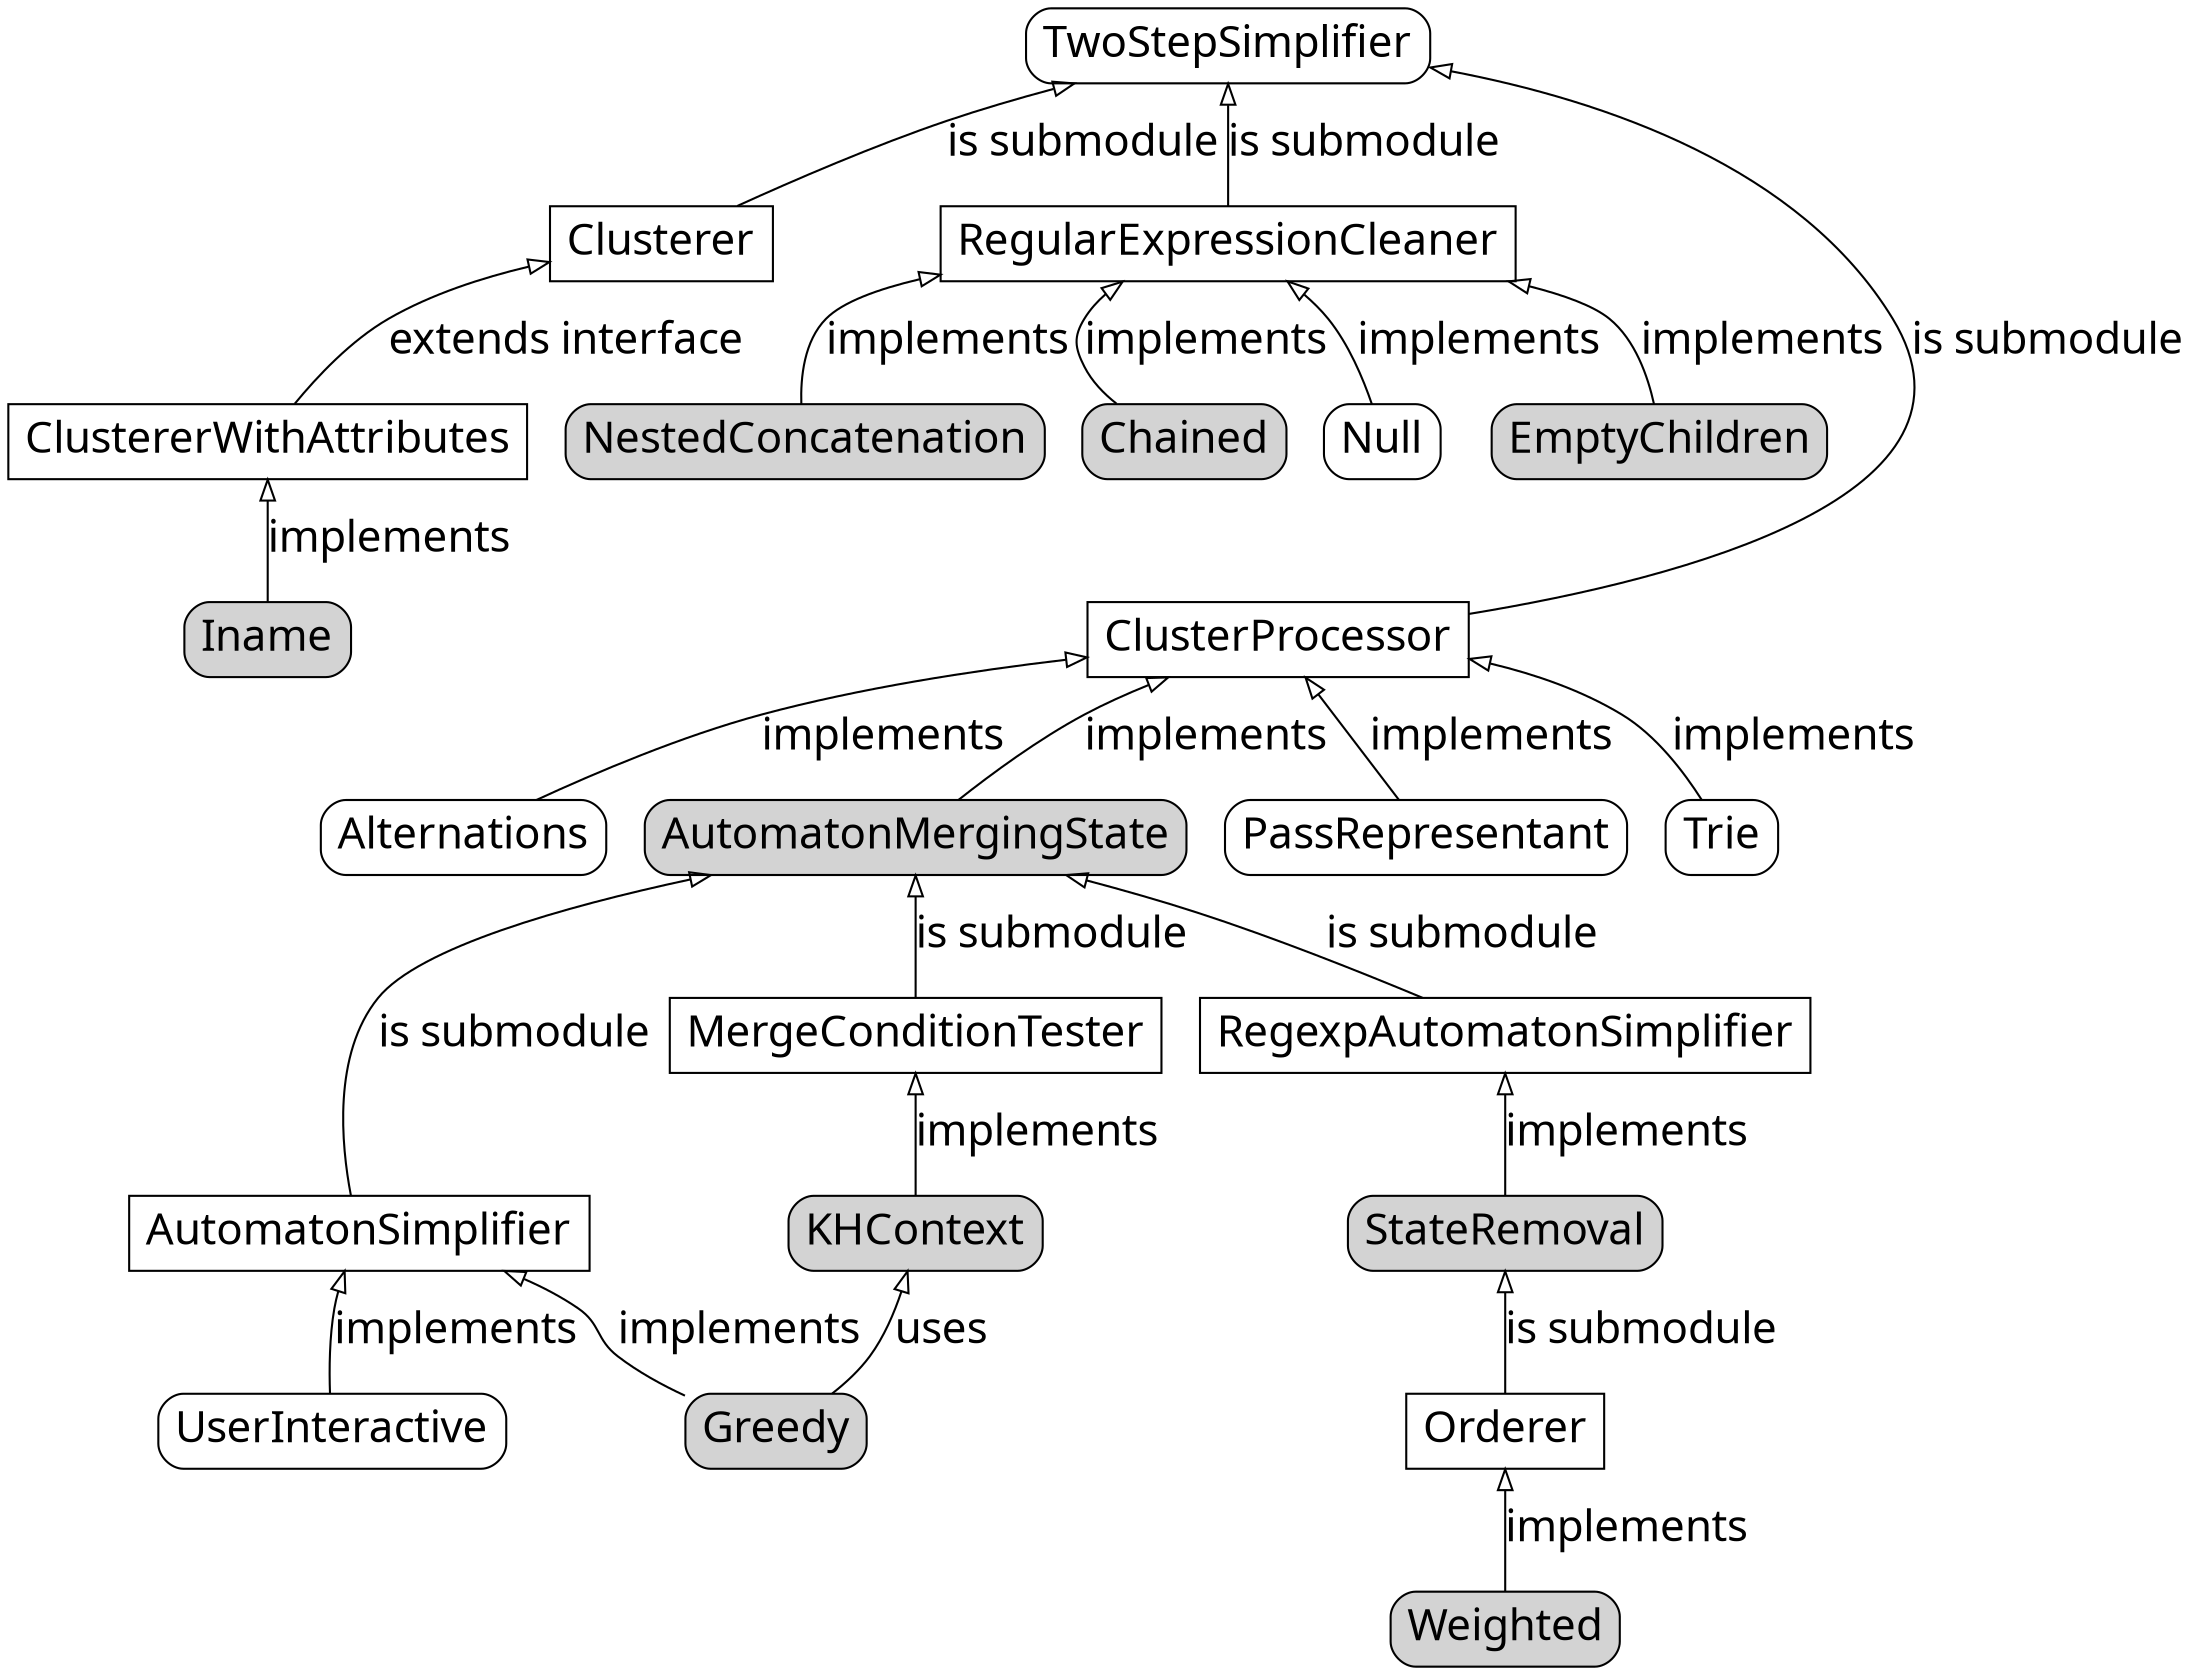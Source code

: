 digraph twostep_modules_complete {
	node [shape = rectangle, fontname = "TeXGyrePagella-Regular", fontsize = 21];
	edge [fontname = "TeXGyrePagella-Regular", fontsize = 21, arrowhead = empty];
	size = "17.5, 17.5";
	rankdir = BT;

/* TwoStep modules */
	TwoStepSimplifier [style = rounded];
	Clusterer -> TwoStepSimplifier [label = "is submodule"];
	ClusterProcessor -> TwoStepSimplifier [label = "is submodule"];
	RegularExpressionCleaner -> TwoStepSimplifier [label = "is submodule"];

	ClustererWithAttributes -> Clusterer [label = "extends interface"];
	Iname [style = "rounded,filled"];
	Iname -> ClustererWithAttributes [label = "implements"];
	
	Alternations [style = rounded];
	Alternations -> ClusterProcessor [label = "implements"];
	
	AutomatonMergingState [style = rounded];
	AutomatonMergingState -> ClusterProcessor [label = "implements"];
	
	PassRepresentant [style = rounded];
	PassRepresentant -> ClusterProcessor [label = "implements"];
	
	Trie [style = rounded];
	Trie -> ClusterProcessor [label = "implements"];

	Null [style = rounded];
	Null -> RegularExpressionCleaner [label = "implements"];

	EmptyChildren [style = "rounded,filled"];
	EmptyChildren -> RegularExpressionCleaner [label = "implements"];

	NestedConcatenation [style = "rounded,filled"];
	NestedConcatenation -> RegularExpressionCleaner [label = "implements"];

	Chained [style = "rounded,filled"];
	Chained -> RegularExpressionCleaner [label = "implements"];

	ClusterProcessor -> ClustererWithAttributes [style = invis];
	ClusterProcessor -> Null [style = invis];
	ClusterProcessor -> EmptyChildren [style = invis];
	ClusterProcessor -> NestedConcatenation [style = invis];
	ClusterProcessor -> Chained [style = invis];

/* AutomatonMergingState modules */
	AutomatonMergingState [style = "rounded,filled"];
	AutomatonSimplifier -> AutomatonMergingState [label = "is submodule"];
	RegexpAutomatonSimplifier -> AutomatonMergingState [label = "is submodule"];
	MergeConditionTester -> AutomatonMergingState [label = "is submodule"];

	Greedy [style = "rounded,filled"];
	Greedy -> AutomatonSimplifier [label = "implements"];
	
	StateRemoval [style = rounded];
	StateRemoval -> RegexpAutomatonSimplifier [label = "implements"];
	
	KHContext [style = "rounded,filled"];
	KHContext -> MergeConditionTester [label = "implements"];
	
	Greedy -> KHContext [label = "uses"];

	UserInteractive [style = rounded];
	UserInteractive -> AutomatonSimplifier [label = "implements"];
	
	
/* StateRemoval modules */
	StateRemoval [style = "rounded,filled"];
	Orderer -> StateRemoval [label = "is submodule"];

	Weighted [style = "rounded,filled"];
	Weighted -> Orderer [label = "implements"];	
}
